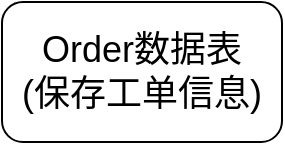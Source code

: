 <mxfile version="20.4.0" type="github">
  <diagram id="TkiNwzYLDF7K4m7GwXY2" name="第 1 页">
    <mxGraphModel dx="946" dy="614" grid="1" gridSize="10" guides="1" tooltips="1" connect="1" arrows="1" fold="1" page="1" pageScale="1" pageWidth="583" pageHeight="827" math="0" shadow="0">
      <root>
        <mxCell id="0" />
        <mxCell id="1" parent="0" />
        <mxCell id="3AOElncmlnkevbzGM93c-1" value="&lt;font style=&quot;font-size: 18px;&quot;&gt;Order数据表&lt;br&gt;(保存工单信息)&lt;/font&gt;" style="rounded=1;whiteSpace=wrap;html=1;" vertex="1" parent="1">
          <mxGeometry x="240" y="70" width="140" height="70" as="geometry" />
        </mxCell>
      </root>
    </mxGraphModel>
  </diagram>
</mxfile>

